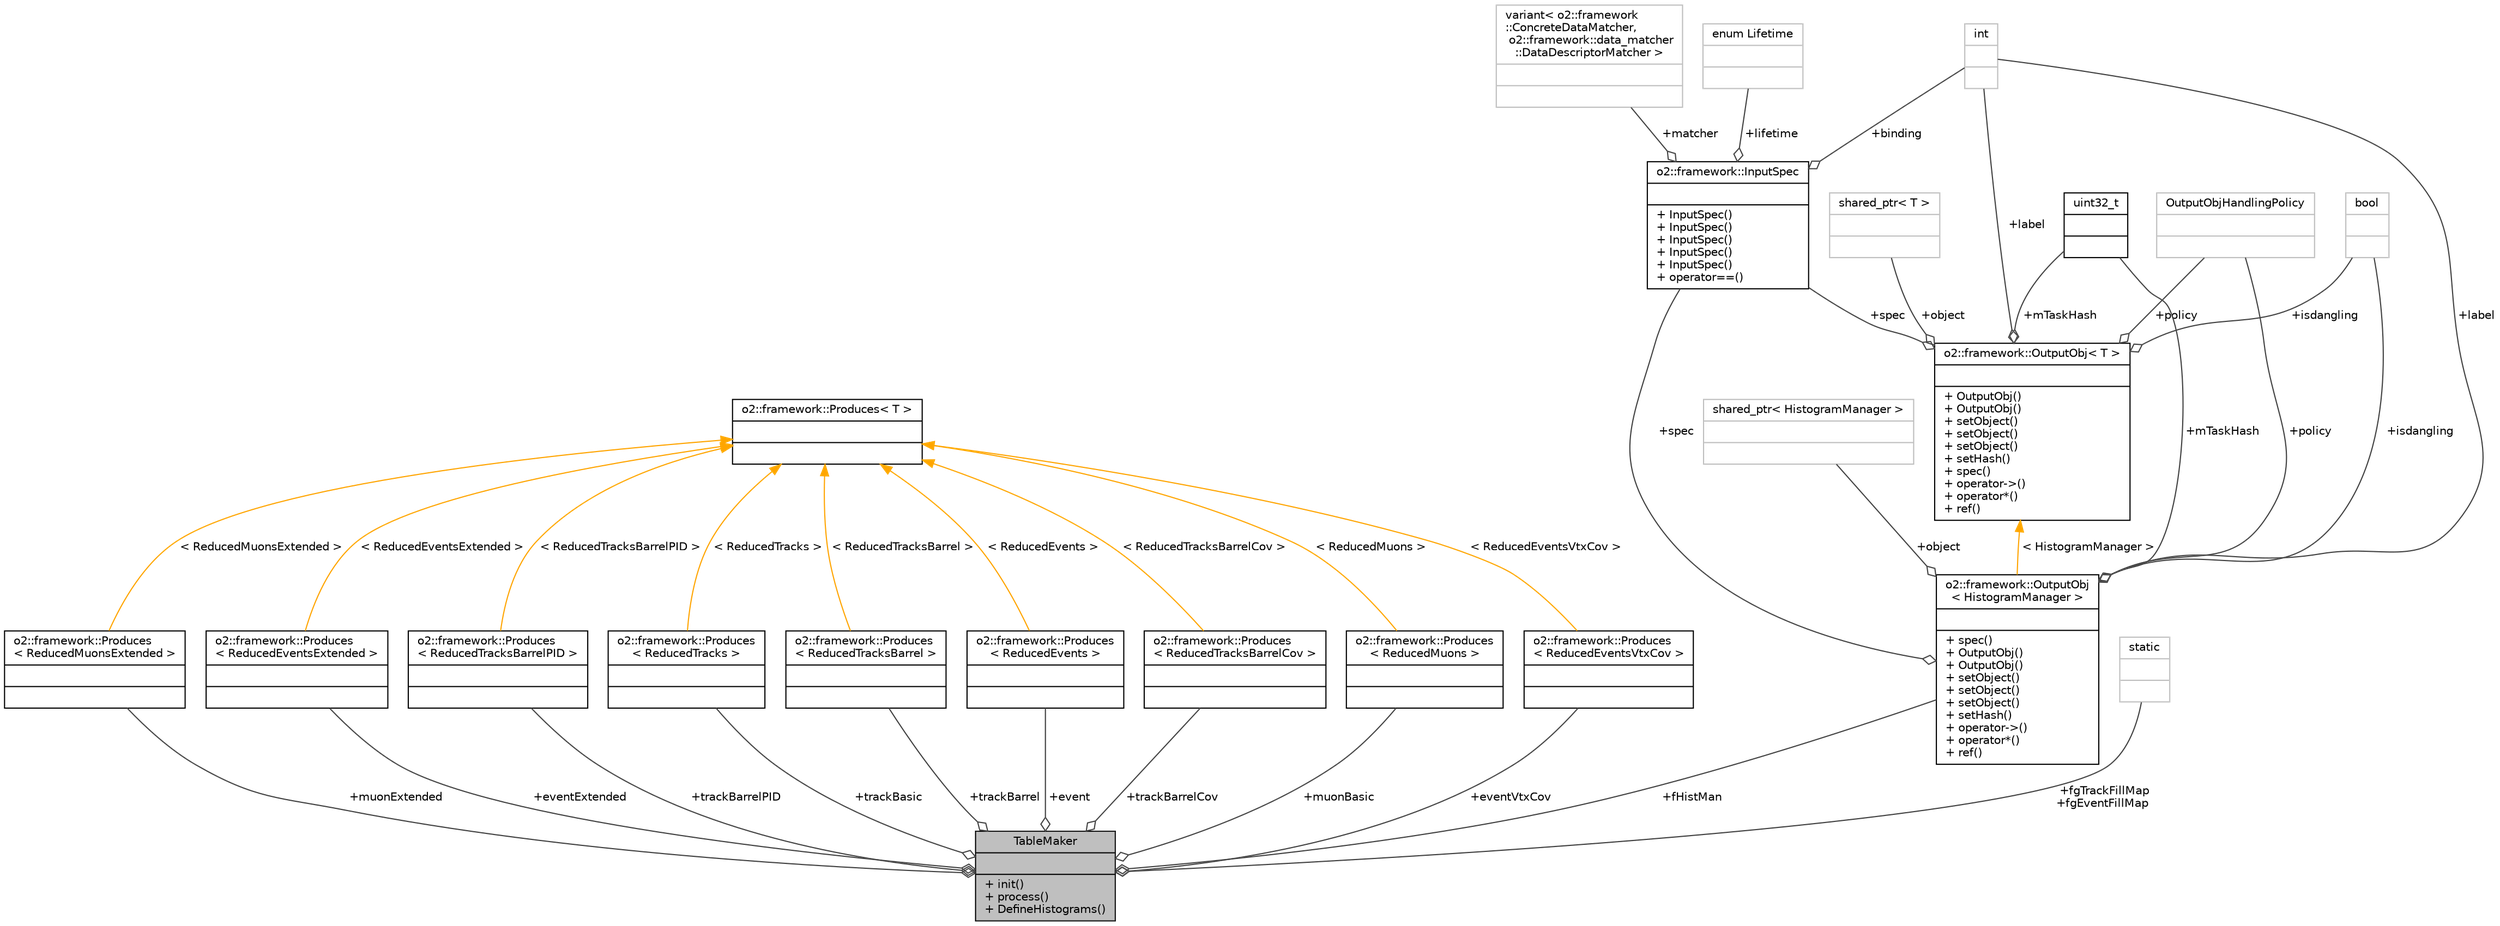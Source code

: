 digraph "TableMaker"
{
 // INTERACTIVE_SVG=YES
  bgcolor="transparent";
  edge [fontname="Helvetica",fontsize="10",labelfontname="Helvetica",labelfontsize="10"];
  node [fontname="Helvetica",fontsize="10",shape=record];
  Node1 [label="{TableMaker\n||+ init()\l+ process()\l+ DefineHistograms()\l}",height=0.2,width=0.4,color="black", fillcolor="grey75", style="filled", fontcolor="black"];
  Node2 -> Node1 [color="grey25",fontsize="10",style="solid",label=" +trackBarrelCov" ,arrowhead="odiamond",fontname="Helvetica"];
  Node2 [label="{o2::framework::Produces\l\< ReducedTracksBarrelCov \>\n||}",height=0.2,width=0.4,color="black",URL="$d6/d86/structo2_1_1framework_1_1Produces.html"];
  Node3 -> Node2 [dir="back",color="orange",fontsize="10",style="solid",label=" \< ReducedTracksBarrelCov \>" ,fontname="Helvetica"];
  Node3 [label="{o2::framework::Produces\< T \>\n||}",height=0.2,width=0.4,color="black",URL="$d6/d86/structo2_1_1framework_1_1Produces.html"];
  Node4 -> Node1 [color="grey25",fontsize="10",style="solid",label=" +muonBasic" ,arrowhead="odiamond",fontname="Helvetica"];
  Node4 [label="{o2::framework::Produces\l\< ReducedMuons \>\n||}",height=0.2,width=0.4,color="black",URL="$d6/d86/structo2_1_1framework_1_1Produces.html"];
  Node3 -> Node4 [dir="back",color="orange",fontsize="10",style="solid",label=" \< ReducedMuons \>" ,fontname="Helvetica"];
  Node5 -> Node1 [color="grey25",fontsize="10",style="solid",label=" +eventVtxCov" ,arrowhead="odiamond",fontname="Helvetica"];
  Node5 [label="{o2::framework::Produces\l\< ReducedEventsVtxCov \>\n||}",height=0.2,width=0.4,color="black",URL="$d6/d86/structo2_1_1framework_1_1Produces.html"];
  Node3 -> Node5 [dir="back",color="orange",fontsize="10",style="solid",label=" \< ReducedEventsVtxCov \>" ,fontname="Helvetica"];
  Node6 -> Node1 [color="grey25",fontsize="10",style="solid",label=" +muonExtended" ,arrowhead="odiamond",fontname="Helvetica"];
  Node6 [label="{o2::framework::Produces\l\< ReducedMuonsExtended \>\n||}",height=0.2,width=0.4,color="black",URL="$d6/d86/structo2_1_1framework_1_1Produces.html"];
  Node3 -> Node6 [dir="back",color="orange",fontsize="10",style="solid",label=" \< ReducedMuonsExtended \>" ,fontname="Helvetica"];
  Node7 -> Node1 [color="grey25",fontsize="10",style="solid",label=" +eventExtended" ,arrowhead="odiamond",fontname="Helvetica"];
  Node7 [label="{o2::framework::Produces\l\< ReducedEventsExtended \>\n||}",height=0.2,width=0.4,color="black",URL="$d6/d86/structo2_1_1framework_1_1Produces.html"];
  Node3 -> Node7 [dir="back",color="orange",fontsize="10",style="solid",label=" \< ReducedEventsExtended \>" ,fontname="Helvetica"];
  Node8 -> Node1 [color="grey25",fontsize="10",style="solid",label=" +trackBarrelPID" ,arrowhead="odiamond",fontname="Helvetica"];
  Node8 [label="{o2::framework::Produces\l\< ReducedTracksBarrelPID \>\n||}",height=0.2,width=0.4,color="black",URL="$d6/d86/structo2_1_1framework_1_1Produces.html"];
  Node3 -> Node8 [dir="back",color="orange",fontsize="10",style="solid",label=" \< ReducedTracksBarrelPID \>" ,fontname="Helvetica"];
  Node9 -> Node1 [color="grey25",fontsize="10",style="solid",label=" +trackBasic" ,arrowhead="odiamond",fontname="Helvetica"];
  Node9 [label="{o2::framework::Produces\l\< ReducedTracks \>\n||}",height=0.2,width=0.4,color="black",URL="$d6/d86/structo2_1_1framework_1_1Produces.html"];
  Node3 -> Node9 [dir="back",color="orange",fontsize="10",style="solid",label=" \< ReducedTracks \>" ,fontname="Helvetica"];
  Node10 -> Node1 [color="grey25",fontsize="10",style="solid",label=" +trackBarrel" ,arrowhead="odiamond",fontname="Helvetica"];
  Node10 [label="{o2::framework::Produces\l\< ReducedTracksBarrel \>\n||}",height=0.2,width=0.4,color="black",URL="$d6/d86/structo2_1_1framework_1_1Produces.html"];
  Node3 -> Node10 [dir="back",color="orange",fontsize="10",style="solid",label=" \< ReducedTracksBarrel \>" ,fontname="Helvetica"];
  Node11 -> Node1 [color="grey25",fontsize="10",style="solid",label=" +event" ,arrowhead="odiamond",fontname="Helvetica"];
  Node11 [label="{o2::framework::Produces\l\< ReducedEvents \>\n||}",height=0.2,width=0.4,color="black",URL="$d6/d86/structo2_1_1framework_1_1Produces.html"];
  Node3 -> Node11 [dir="back",color="orange",fontsize="10",style="solid",label=" \< ReducedEvents \>" ,fontname="Helvetica"];
  Node12 -> Node1 [color="grey25",fontsize="10",style="solid",label=" +fHistMan" ,arrowhead="odiamond",fontname="Helvetica"];
  Node12 [label="{o2::framework::OutputObj\l\< HistogramManager \>\n||+ spec()\l+ OutputObj()\l+ OutputObj()\l+ setObject()\l+ setObject()\l+ setObject()\l+ setHash()\l+ operator-\>()\l+ operator*()\l+ ref()\l}",height=0.2,width=0.4,color="black",URL="$d4/d79/structo2_1_1framework_1_1OutputObj.html"];
  Node13 -> Node12 [color="grey25",fontsize="10",style="solid",label=" +object" ,arrowhead="odiamond",fontname="Helvetica"];
  Node13 [label="{shared_ptr\< HistogramManager \>\n||}",height=0.2,width=0.4,color="grey75"];
  Node14 -> Node12 [color="grey25",fontsize="10",style="solid",label=" +policy" ,arrowhead="odiamond",fontname="Helvetica"];
  Node14 [label="{OutputObjHandlingPolicy\n||}",height=0.2,width=0.4,color="grey75"];
  Node15 -> Node12 [color="grey25",fontsize="10",style="solid",label=" +mTaskHash" ,arrowhead="odiamond",fontname="Helvetica"];
  Node15 [label="{uint32_t\n||}",height=0.2,width=0.4,color="black",URL="$d3/d87/classuint32__t.html"];
  Node16 -> Node12 [color="grey25",fontsize="10",style="solid",label=" +label" ,arrowhead="odiamond",fontname="Helvetica"];
  Node16 [label="{int\n||}",height=0.2,width=0.4,color="grey75"];
  Node17 -> Node12 [color="grey25",fontsize="10",style="solid",label=" +isdangling" ,arrowhead="odiamond",fontname="Helvetica"];
  Node17 [label="{bool\n||}",height=0.2,width=0.4,color="grey75"];
  Node18 -> Node12 [color="grey25",fontsize="10",style="solid",label=" +spec" ,arrowhead="odiamond",fontname="Helvetica"];
  Node18 [label="{o2::framework::InputSpec\n||+ InputSpec()\l+ InputSpec()\l+ InputSpec()\l+ InputSpec()\l+ InputSpec()\l+ operator==()\l}",height=0.2,width=0.4,color="black",URL="$da/d96/structo2_1_1framework_1_1InputSpec.html"];
  Node19 -> Node18 [color="grey25",fontsize="10",style="solid",label=" +lifetime" ,arrowhead="odiamond",fontname="Helvetica"];
  Node19 [label="{enum Lifetime\n||}",height=0.2,width=0.4,color="grey75"];
  Node20 -> Node18 [color="grey25",fontsize="10",style="solid",label=" +matcher" ,arrowhead="odiamond",fontname="Helvetica"];
  Node20 [label="{variant\< o2::framework\l::ConcreteDataMatcher,\l o2::framework::data_matcher\l::DataDescriptorMatcher \>\n||}",height=0.2,width=0.4,color="grey75"];
  Node16 -> Node18 [color="grey25",fontsize="10",style="solid",label=" +binding" ,arrowhead="odiamond",fontname="Helvetica"];
  Node21 -> Node12 [dir="back",color="orange",fontsize="10",style="solid",label=" \< HistogramManager \>" ,fontname="Helvetica"];
  Node21 [label="{o2::framework::OutputObj\< T \>\n||+ OutputObj()\l+ OutputObj()\l+ setObject()\l+ setObject()\l+ setObject()\l+ setHash()\l+ spec()\l+ operator-\>()\l+ operator*()\l+ ref()\l}",height=0.2,width=0.4,color="black",URL="$d4/d79/structo2_1_1framework_1_1OutputObj.html"];
  Node15 -> Node21 [color="grey25",fontsize="10",style="solid",label=" +mTaskHash" ,arrowhead="odiamond",fontname="Helvetica"];
  Node14 -> Node21 [color="grey25",fontsize="10",style="solid",label=" +policy" ,arrowhead="odiamond",fontname="Helvetica"];
  Node16 -> Node21 [color="grey25",fontsize="10",style="solid",label=" +label" ,arrowhead="odiamond",fontname="Helvetica"];
  Node22 -> Node21 [color="grey25",fontsize="10",style="solid",label=" +object" ,arrowhead="odiamond",fontname="Helvetica"];
  Node22 [label="{shared_ptr\< T \>\n||}",height=0.2,width=0.4,color="grey75"];
  Node17 -> Node21 [color="grey25",fontsize="10",style="solid",label=" +isdangling" ,arrowhead="odiamond",fontname="Helvetica"];
  Node18 -> Node21 [color="grey25",fontsize="10",style="solid",label=" +spec" ,arrowhead="odiamond",fontname="Helvetica"];
  Node23 -> Node1 [color="grey25",fontsize="10",style="solid",label=" +fgTrackFillMap\n+fgEventFillMap" ,arrowhead="odiamond",fontname="Helvetica"];
  Node23 [label="{static\n||}",height=0.2,width=0.4,color="grey75"];
}
